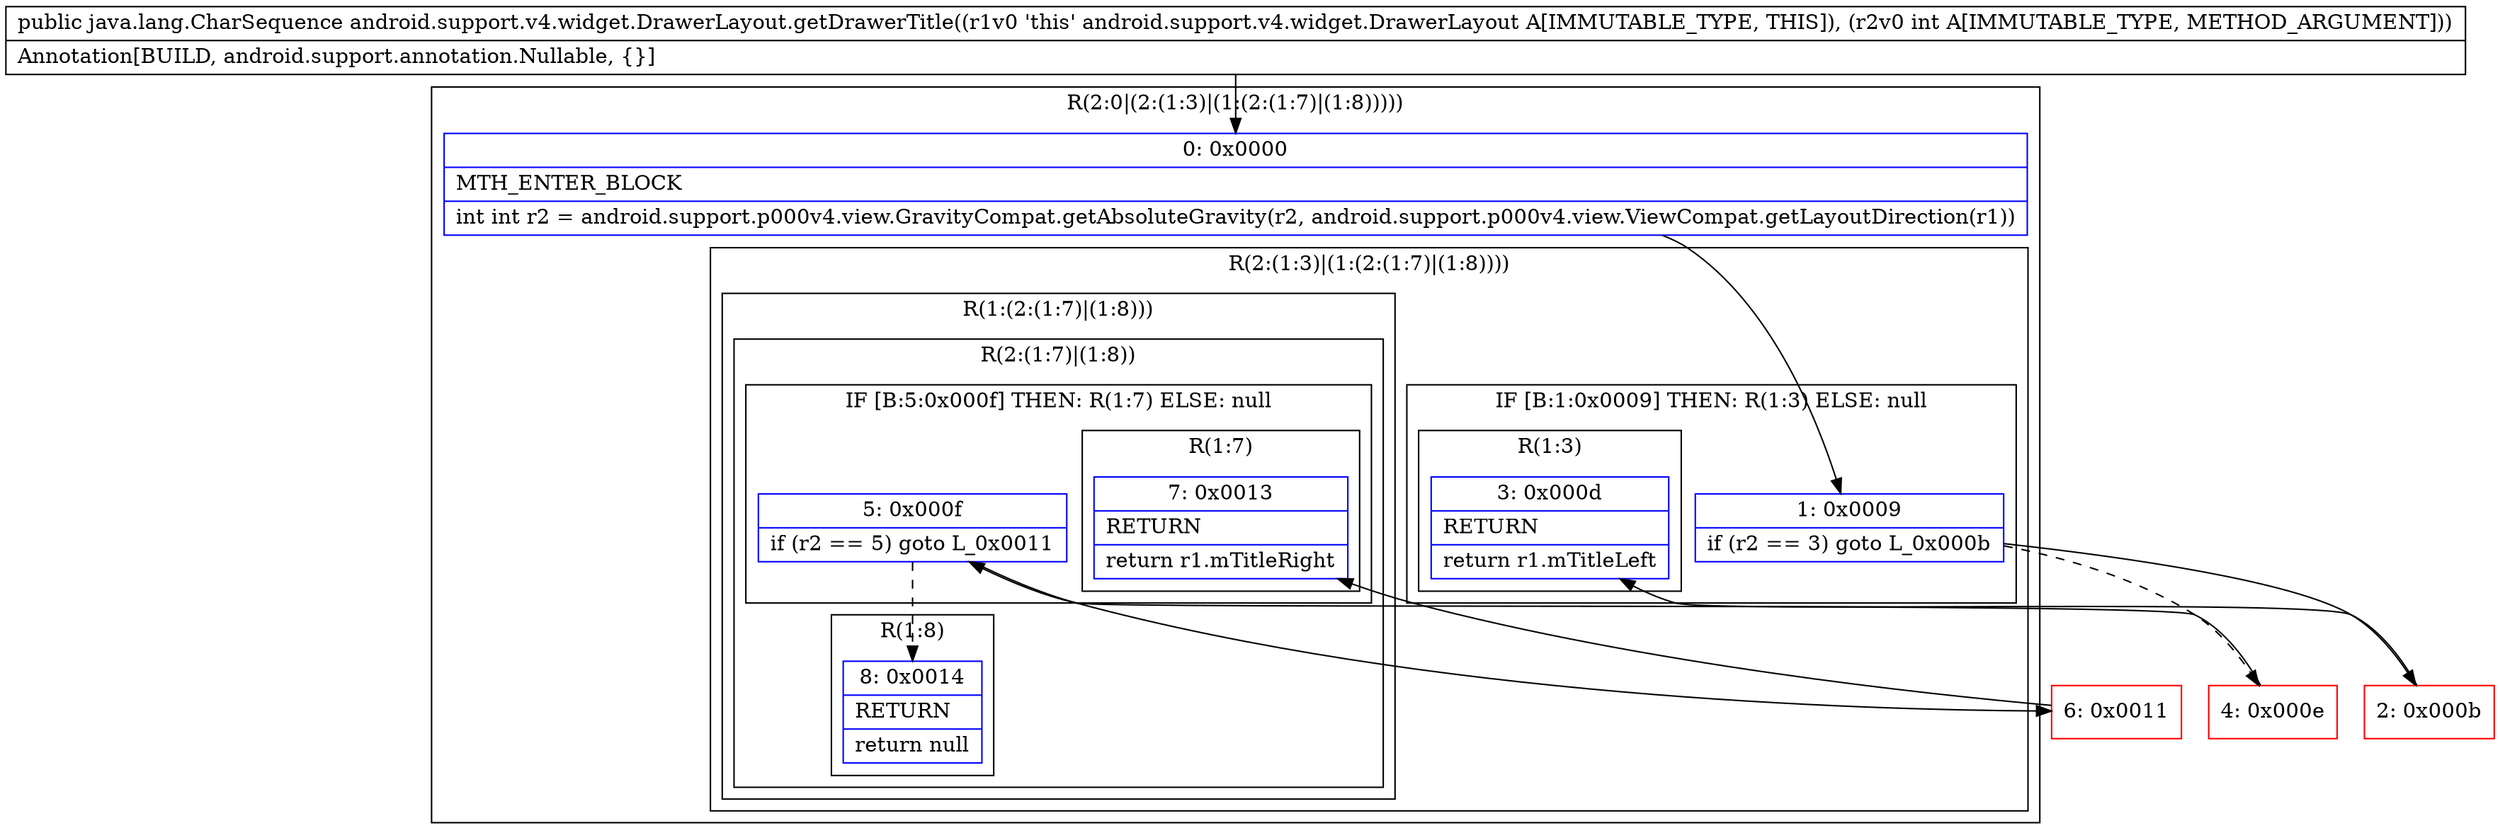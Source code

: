 digraph "CFG forandroid.support.v4.widget.DrawerLayout.getDrawerTitle(I)Ljava\/lang\/CharSequence;" {
subgraph cluster_Region_1134833814 {
label = "R(2:0|(2:(1:3)|(1:(2:(1:7)|(1:8)))))";
node [shape=record,color=blue];
Node_0 [shape=record,label="{0\:\ 0x0000|MTH_ENTER_BLOCK\l|int int r2 = android.support.p000v4.view.GravityCompat.getAbsoluteGravity(r2, android.support.p000v4.view.ViewCompat.getLayoutDirection(r1))\l}"];
subgraph cluster_Region_912576719 {
label = "R(2:(1:3)|(1:(2:(1:7)|(1:8))))";
node [shape=record,color=blue];
subgraph cluster_IfRegion_1291851156 {
label = "IF [B:1:0x0009] THEN: R(1:3) ELSE: null";
node [shape=record,color=blue];
Node_1 [shape=record,label="{1\:\ 0x0009|if (r2 == 3) goto L_0x000b\l}"];
subgraph cluster_Region_1350216024 {
label = "R(1:3)";
node [shape=record,color=blue];
Node_3 [shape=record,label="{3\:\ 0x000d|RETURN\l|return r1.mTitleLeft\l}"];
}
}
subgraph cluster_Region_1839433977 {
label = "R(1:(2:(1:7)|(1:8)))";
node [shape=record,color=blue];
subgraph cluster_Region_1711014269 {
label = "R(2:(1:7)|(1:8))";
node [shape=record,color=blue];
subgraph cluster_IfRegion_146505535 {
label = "IF [B:5:0x000f] THEN: R(1:7) ELSE: null";
node [shape=record,color=blue];
Node_5 [shape=record,label="{5\:\ 0x000f|if (r2 == 5) goto L_0x0011\l}"];
subgraph cluster_Region_1963870117 {
label = "R(1:7)";
node [shape=record,color=blue];
Node_7 [shape=record,label="{7\:\ 0x0013|RETURN\l|return r1.mTitleRight\l}"];
}
}
subgraph cluster_Region_1891307573 {
label = "R(1:8)";
node [shape=record,color=blue];
Node_8 [shape=record,label="{8\:\ 0x0014|RETURN\l|return null\l}"];
}
}
}
}
}
Node_2 [shape=record,color=red,label="{2\:\ 0x000b}"];
Node_4 [shape=record,color=red,label="{4\:\ 0x000e}"];
Node_6 [shape=record,color=red,label="{6\:\ 0x0011}"];
MethodNode[shape=record,label="{public java.lang.CharSequence android.support.v4.widget.DrawerLayout.getDrawerTitle((r1v0 'this' android.support.v4.widget.DrawerLayout A[IMMUTABLE_TYPE, THIS]), (r2v0 int A[IMMUTABLE_TYPE, METHOD_ARGUMENT]))  | Annotation[BUILD, android.support.annotation.Nullable, \{\}]\l}"];
MethodNode -> Node_0;
Node_0 -> Node_1;
Node_1 -> Node_2;
Node_1 -> Node_4[style=dashed];
Node_5 -> Node_6;
Node_5 -> Node_8[style=dashed];
Node_2 -> Node_3;
Node_4 -> Node_5;
Node_6 -> Node_7;
}

